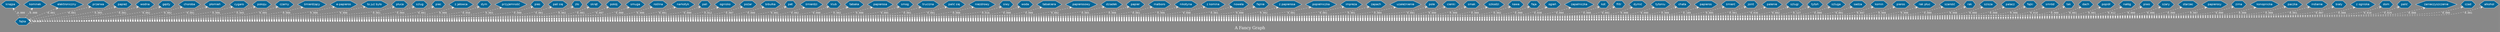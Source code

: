 // Words
digraph {
	graph [bgcolor="#888888" fontcolor=white fontsize=20 label="A Fancy Graph" rankdir=BT]
	node [color=white fillcolor="#006699" fontcolor=white fontname=Helvetica shape=hexagon style=filled]
	edge [arrowhead=open color=white fontcolor=white fontname=Courier fontsize=12 style=dashed]
		fajka
		knajpa
			fajka -> knajpa [label=0.000 len=5.99732977303 weight=0.000667556742323]
		kominek
			fajka -> kominek [label=0.000 len=5.99732977303 weight=0.000667556742323]
		elektroniczny
			fajka -> elektroniczny [label=0.001 len=5.99599465955 weight=0.00100133511348]
		przerwa
			fajka -> przerwa [label=0.001 len=5.99332443258 weight=0.00166889185581]
		"papież"
			fajka -> "papież" [label=0.005 len=5.97863818425 weight=0.00534045393858]
		wodna
			fajka -> wodna [label=0.081 len=5.67556742323 weight=0.0811081441923]
		"gęsty"
			fajka -> "gęsty" [label=0.002 len=5.99065420561 weight=0.00233644859813]
		choroba
			fajka -> choroba [label=0.002 len=5.99065420561 weight=0.00233644859813]
		"płomień"
			fajka -> "płomień" [label=0.001 len=5.99465954606 weight=0.00133511348465]
		cygaro
			fajka -> cygaro [label=0.006 len=5.97596795728 weight=0.00600801068091]
		pokoju
			fajka -> pokoju [label=0.045 len=5.81842456609 weight=0.045393858478]
		czarny
			fajka -> czarny [label=0.005 len=5.97997329773 weight=0.00500667556742]
		"śmierdzący"
			fajka -> "śmierdzący" [label=0.000 len=5.99732977303 weight=0.000667556742323]
		"e-papieros"
			fajka -> "e-papieros" [label=0.000 len=5.99732977303 weight=0.000667556742323]
		"to już było"
			fajka -> "to już było" [label=0.000 len=5.99732977303 weight=0.000667556742323]
		"płuca"
			fajka -> "płuca" [label=0.001 len=5.99465954606 weight=0.00133511348465]
		szlug
			fajka -> szlug [label=0.004 len=5.9826435247 weight=0.0043391188251]
		piec
			fajka -> piec [label=0.001 len=5.99465954606 weight=0.00133511348465]
		"z jałowca"
			fajka -> "z jałowca" [label=0.000 len=5.99732977303 weight=0.000667556742323]
		dym
			fajka -> dym [label=0.050 len=5.79839786382 weight=0.0504005340454]
		"przyjemność"
			fajka -> "przyjemność" [label=0.003 len=5.98531375167 weight=0.00367156208278]
		pies
			fajka -> pies [label=0.000 len=5.99732977303 weight=0.000667556742323]
		"pali się"
			fajka -> "pali się" [label=0.001 len=5.99599465955 weight=0.00100133511348]
		"zło"
			fajka -> "zło" [label=0.002 len=5.99065420561 weight=0.00233644859813]
		"skręt"
			fajka -> "skręt" [label=0.001 len=5.99599465955 weight=0.00100133511348]
		"pokój"
			fajka -> "pokój" [label=0.007 len=5.97062750334 weight=0.00734312416555]
		smuga
			fajka -> smuga [label=0.000 len=5.99732977303 weight=0.000667556742323]
		"roślina"
			fajka -> "roślina" [label=0.000 len=5.99732977303 weight=0.000667556742323]
		narkotyk
			fajka -> narkotyk [label=0.001 len=5.99599465955 weight=0.00100133511348]
		pali
			fajka -> pali [label=0.000 len=5.99732977303 weight=0.000667556742323]
		ognisko
			fajka -> ognisko [label=0.012 len=5.95193591455 weight=0.0120160213618]
		"pożar"
			fajka -> "pożar" [label=0.007 len=5.96929238985 weight=0.00767690253672]
		"bibułka"
			fajka -> "bibułka" [label=0.000 len=5.99732977303 weight=0.000667556742323]
		pet
			fajka -> pet [label=0.001 len=5.99465954606 weight=0.00133511348465]
		"śmierdzi"
			fajka -> "śmierdzi" [label=0.002 len=5.99065420561 weight=0.00233644859813]
		klub
			fajka -> klub [label=0.000 len=5.99732977303 weight=0.000667556742323]
		tabaka
			fajka -> tabaka [label=0.002 len=5.99065420561 weight=0.00233644859813]
		papierosa
			fajka -> papierosa [label=0.000 len=5.99732977303 weight=0.000667556742323]
		smog
			fajka -> smog [label=0.005 len=5.97863818425 weight=0.00534045393858]
		trucizna
			fajka -> trucizna [label=0.001 len=5.99599465955 weight=0.00100133511348]
		"palić się"
			fajka -> "palić się" [label=0.001 len=5.99465954606 weight=0.00133511348465]
		niezdrowy
			fajka -> niezdrowy [label=0.000 len=5.99732977303 weight=0.000667556742323]
		siwy
			fajka -> siwy [label=0.016 len=5.93457943925 weight=0.0163551401869]
		woda
			fajka -> woda [label=0.000 len=5.99732977303 weight=0.000667556742323]
		tabakiera
			fajka -> tabakiera [label=0.000 len=5.99732977303 weight=0.000667556742323]
		papierosowy
			fajka -> papierosowy [label=0.002 len=5.99065420561 weight=0.00233644859813]
		dziadek
			fajka -> dziadek [label=0.005 len=5.97730307076 weight=0.00567423230975]
		papier
			fajka -> papier [label=0.000 len=5.99732977303 weight=0.000667556742323]
		malboro
			fajka -> malboro [label=0.001 len=5.99332443258 weight=0.00166889185581]
		nikotyna
			fajka -> nikotyna [label=0.006 len=5.97329773031 weight=0.00667556742323]
		"z komina"
			fajka -> "z komina" [label=0.008 len=5.9652870494 weight=0.0086782376502]
		nowela
			fajka -> nowela [label=0.001 len=5.99599465955 weight=0.00100133511348]
		fajnie
			fajka -> fajnie [label=0.000 len=5.99732977303 weight=0.000667556742323]
		"z papierosa"
			fajka -> "z papierosa" [label=0.002 len=5.99198931909 weight=0.00200267022697]
		popielniczka
			fajka -> popielniczka [label=0.001 len=5.99465954606 weight=0.00133511348465]
		impreza
			fajka -> impreza [label=0.001 len=5.99465954606 weight=0.00133511348465]
		zapach
			fajka -> zapach [label=0.001 len=5.99599465955 weight=0.00100133511348]
		"uzależnienie"
			fajka -> "uzależnienie" [label=0.004 len=5.9826435247 weight=0.0043391188251]
		pole
			fajka -> pole [label=0.001 len=5.99599465955 weight=0.00100133511348]
		cienki
			fajka -> cienki [label=0.000 len=5.99732977303 weight=0.000667556742323]
		smak
			fajka -> smak [label=0.000 len=5.99732977303 weight=0.000667556742323]
		szkodzi
			fajka -> szkodzi [label=0.000 len=5.99732977303 weight=0.000667556742323]
		kawa
			fajka -> kawa [label=0.002 len=5.98931909212 weight=0.00267022696929]
		faja
			fajka -> faja [label=0.000 len=5.99732977303 weight=0.000667556742323]
		"ogień"
			fajka -> "ogień" [label=0.038 len=5.84512683578 weight=0.0387182910547]
		zapalniczka
			fajka -> zapalniczka [label=0.004 len=5.98397863818 weight=0.00400534045394]
		kot
			fajka -> kot [label=0.000 len=5.99732977303 weight=0.000667556742323]
		filtr
			fajka -> filtr [label=0.001 len=5.99599465955 weight=0.00100133511348]
		"dymić"
			fajka -> "dymić" [label=0.000 len=5.99732977303 weight=0.000667556742323]
		tytoniu
			fajka -> tytoniu [label=0.000 len=5.99732977303 weight=0.000667556742323]
		chata
			fajka -> chata [label=0.000 len=5.99732977303 weight=0.000667556742323]
		papieros
			fajka -> papieros [label=0.189 len=5.24165554072 weight=0.18958611482]
		"śmierć"
			fajka -> "śmierć" [label=0.005 len=5.97863818425 weight=0.00534045393858]
		joint
			fajka -> joint [label=0.001 len=5.99599465955 weight=0.00100133511348]
		palenie
			fajka -> palenie [label=0.036 len=5.85313751669 weight=0.0367156208278]
		szlugi
			fajka -> szlugi [label=0.002 len=5.99065420561 weight=0.00233644859813]
		"tytoń"
			fajka -> "tytoń" [label=0.127 len=5.48998664887 weight=0.127503337784]
		szluga
			fajka -> szluga [label=0.000 len=5.99732977303 weight=0.000667556742323]
		sadza
			fajka -> sadza [label=0.001 len=5.99599465955 weight=0.00100133511348]
		komin
			fajka -> komin [label=0.047 len=5.81174899866 weight=0.0470627503338]
		pieros
			fajka -> pieros [label=0.000 len=5.99732977303 weight=0.000667556742323]
		"rak płuc"
			fajka -> "rak płuc" [label=0.000 len=5.99732977303 weight=0.000667556742323]
		"szarość"
			fajka -> "szarość" [label=0.000 len=5.99732977303 weight=0.000667556742323]
		rak
			fajka -> rak [label=0.008 len=5.96662216288 weight=0.00834445927904]
		szisza
			fajka -> szisza [label=0.000 len=5.99732977303 weight=0.000667556742323]
		fajka
			fajka -> fajka [label=0.014 len=5.94392523364 weight=0.0140186915888]
		palacz
			fajka -> palacz [label=0.008 len=5.9652870494 weight=0.0086782376502]
		fajki
			fajka -> fajki [label=0.006 len=5.97596795728 weight=0.00600801068091]
		"smród"
			fajka -> "smród" [label=0.010 len=5.95994659546 weight=0.0100133511348]
		tak
			fajka -> tak [label=0.000 len=5.99732977303 weight=0.000667556742323]
		dach
			fajka -> dach [label=0.001 len=5.99599465955 weight=0.00100133511348]
		"popiół"
			fajka -> "popiół" [label=0.001 len=5.99332443258 weight=0.00166889185581]
		"nałóg"
			fajka -> "nałóg" [label=0.012 len=5.95060080107 weight=0.012349799733]
		piwo
			fajka -> piwo [label=0.000 len=5.99732977303 weight=0.000667556742323]
		szary
			fajka -> szary [label=0.006 len=5.97596795728 weight=0.00600801068091]
		starzec
			fajka -> starzec [label=0.000 len=5.99732977303 weight=0.000667556742323]
		papierosy
			fajka -> papierosy [label=0.087 len=5.65153538051 weight=0.0871161548732]
		zima
			fajka -> zima [label=0.000 len=5.99732977303 weight=0.000667556742323]
		konopnicka
			fajka -> konopnicka [label=0.000 len=5.99732977303 weight=0.000667556742323]
		paczka
			fajka -> paczka [label=0.000 len=5.99732977303 weight=0.000667556742323]
		indianie
			fajka -> indianie [label=0.001 len=5.99599465955 weight=0.00100133511348]
		"biały"
			fajka -> "biały" [label=0.007 len=5.97196261682 weight=0.00700934579439]
		"z ogniska"
			fajka -> "z ogniska" [label=0.000 len=5.99732977303 weight=0.000667556742323]
		dom
			fajka -> dom [label=0.010 len=5.95727636849 weight=0.0106809078772]
		"palić"
			fajka -> "palić" [label=0.029 len=5.88384512684 weight=0.0290387182911]
		zanieczyszczenie
			fajka -> zanieczyszczenie [label=0.000 len=5.99732977303 weight=0.000667556742323]
		czad
			fajka -> czad [label=0.000 len=5.99732977303 weight=0.000667556742323]
		alkohol
			fajka -> alkohol [label=0.001 len=5.99465954606 weight=0.00133511348465]
}